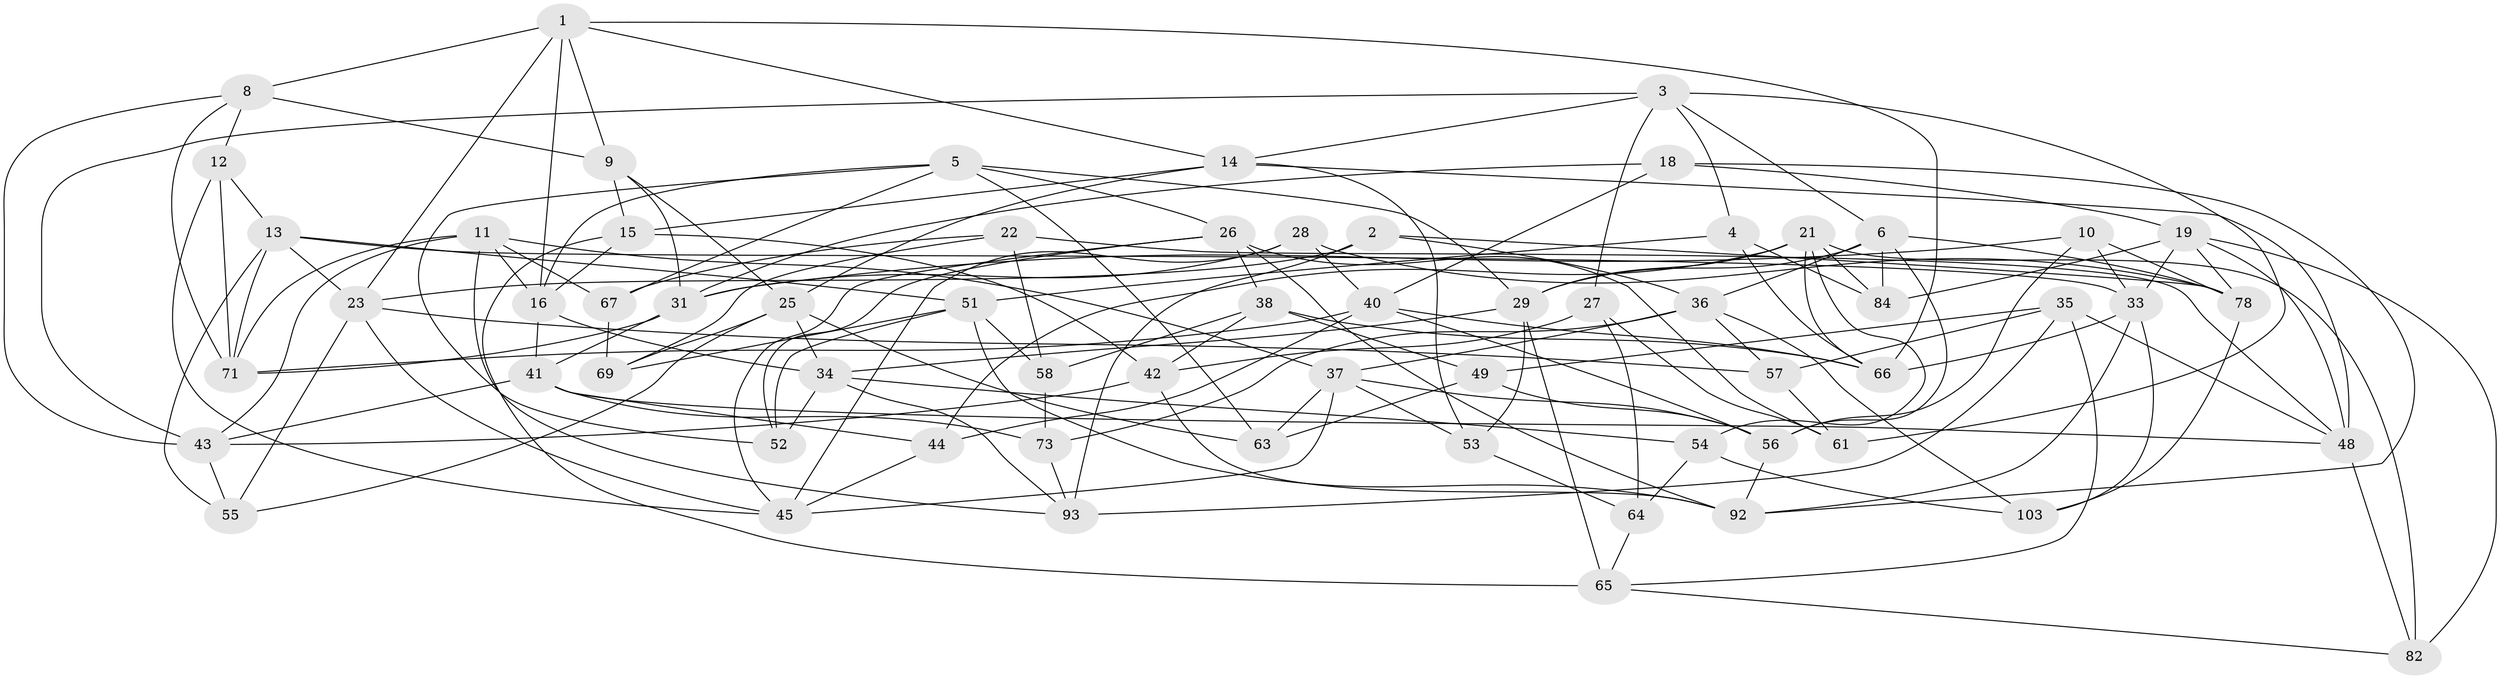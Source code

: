 // Generated by graph-tools (version 1.1) at 2025/24/03/03/25 07:24:29]
// undirected, 63 vertices, 160 edges
graph export_dot {
graph [start="1"]
  node [color=gray90,style=filled];
  1 [super="+20"];
  2;
  3 [super="+87"];
  4;
  5 [super="+7"];
  6 [super="+86"];
  8 [super="+89"];
  9 [super="+17"];
  10;
  11 [super="+32"];
  12;
  13 [super="+88"];
  14 [super="+96"];
  15 [super="+24"];
  16 [super="+80"];
  18;
  19 [super="+85"];
  21 [super="+97"];
  22;
  23 [super="+30"];
  25 [super="+47"];
  26 [super="+62"];
  27;
  28;
  29 [super="+74"];
  31 [super="+68"];
  33 [super="+98"];
  34 [super="+60"];
  35 [super="+70"];
  36 [super="+100"];
  37 [super="+99"];
  38 [super="+39"];
  40 [super="+50"];
  41 [super="+46"];
  42 [super="+81"];
  43 [super="+77"];
  44;
  45 [super="+90"];
  48 [super="+72"];
  49;
  51 [super="+75"];
  52;
  53;
  54;
  55;
  56 [super="+59"];
  57;
  58 [super="+102"];
  61;
  63;
  64;
  65 [super="+76"];
  66 [super="+83"];
  67;
  69;
  71 [super="+91"];
  73 [super="+79"];
  78 [super="+101"];
  82;
  84;
  92 [super="+95"];
  93 [super="+94"];
  103;
  1 -- 66;
  1 -- 16;
  1 -- 14;
  1 -- 9;
  1 -- 8;
  1 -- 23;
  2 -- 36;
  2 -- 78;
  2 -- 93;
  2 -- 23;
  3 -- 14;
  3 -- 61;
  3 -- 27;
  3 -- 4;
  3 -- 6;
  3 -- 43;
  4 -- 84;
  4 -- 51;
  4 -- 66;
  5 -- 67;
  5 -- 16;
  5 -- 52;
  5 -- 26;
  5 -- 29;
  5 -- 63;
  6 -- 78;
  6 -- 56;
  6 -- 84;
  6 -- 29;
  6 -- 36;
  8 -- 12;
  8 -- 71;
  8 -- 9 [weight=2];
  8 -- 43;
  9 -- 31;
  9 -- 15;
  9 -- 25;
  10 -- 78;
  10 -- 33;
  10 -- 56;
  10 -- 31;
  11 -- 71;
  11 -- 67;
  11 -- 93;
  11 -- 16;
  11 -- 43;
  11 -- 37;
  12 -- 45;
  12 -- 13;
  12 -- 71;
  13 -- 33;
  13 -- 51;
  13 -- 55;
  13 -- 71;
  13 -- 23;
  14 -- 53;
  14 -- 48;
  14 -- 15;
  14 -- 25;
  15 -- 42;
  15 -- 16;
  15 -- 65 [weight=2];
  16 -- 41;
  16 -- 34;
  18 -- 31;
  18 -- 92;
  18 -- 40;
  18 -- 19;
  19 -- 84;
  19 -- 33;
  19 -- 78;
  19 -- 48;
  19 -- 82;
  21 -- 54;
  21 -- 66;
  21 -- 29;
  21 -- 82;
  21 -- 44;
  21 -- 84;
  22 -- 48;
  22 -- 67;
  22 -- 58;
  22 -- 69;
  23 -- 55;
  23 -- 57;
  23 -- 45;
  25 -- 55;
  25 -- 69;
  25 -- 34;
  25 -- 63;
  26 -- 45;
  26 -- 38;
  26 -- 52;
  26 -- 61;
  26 -- 92;
  27 -- 61;
  27 -- 64;
  27 -- 42;
  28 -- 31;
  28 -- 40;
  28 -- 78;
  28 -- 45;
  29 -- 34;
  29 -- 65;
  29 -- 53;
  31 -- 41;
  31 -- 71;
  33 -- 92;
  33 -- 103;
  33 -- 66;
  34 -- 52;
  34 -- 93;
  34 -- 54;
  35 -- 93 [weight=2];
  35 -- 49;
  35 -- 65;
  35 -- 57;
  35 -- 48;
  36 -- 57;
  36 -- 73;
  36 -- 103;
  36 -- 37;
  37 -- 63;
  37 -- 53;
  37 -- 45;
  37 -- 56;
  38 -- 42 [weight=2];
  38 -- 66;
  38 -- 58;
  38 -- 49;
  40 -- 44;
  40 -- 71;
  40 -- 56;
  40 -- 66;
  41 -- 44;
  41 -- 43;
  41 -- 73;
  41 -- 48;
  42 -- 92;
  42 -- 43;
  43 -- 55;
  44 -- 45;
  48 -- 82;
  49 -- 63;
  49 -- 56;
  51 -- 69;
  51 -- 92;
  51 -- 58;
  51 -- 52;
  53 -- 64;
  54 -- 103;
  54 -- 64;
  56 -- 92;
  57 -- 61;
  58 -- 73 [weight=3];
  64 -- 65;
  65 -- 82;
  67 -- 69;
  73 -- 93;
  78 -- 103;
}
